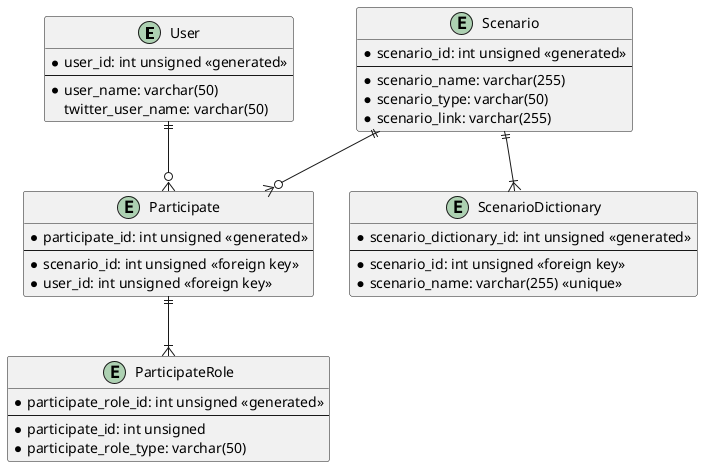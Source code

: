 @startuml
'https://plantuml.com/class-diagram

entity User {
    * user_id: int unsigned <<generated>>
    --
    * user_name: varchar(50)
    twitter_user_name: varchar(50)
}

entity Scenario {
    * scenario_id: int unsigned <<generated>>
    --
    * scenario_name: varchar(255)
    * scenario_type: varchar(50)
    * scenario_link: varchar(255)
}

entity ScenarioDictionary {
    * scenario_dictionary_id: int unsigned <<generated>>
    --
    * scenario_id: int unsigned <<foreign key>>
    * scenario_name: varchar(255) <<unique>>
}

Scenario ||--|{ ScenarioDictionary

entity Participate {
    * participate_id: int unsigned <<generated>>
    --
    * scenario_id: int unsigned <<foreign key>>
    * user_id: int unsigned <<foreign key>>
}

User ||--o{ Participate
Scenario ||--o{ Participate

entity ParticipateRole {
    * participate_role_id: int unsigned <<generated>>
    --
    * participate_id: int unsigned
    * participate_role_type: varchar(50)
}

Participate ||--|{ ParticipateRole

@enduml